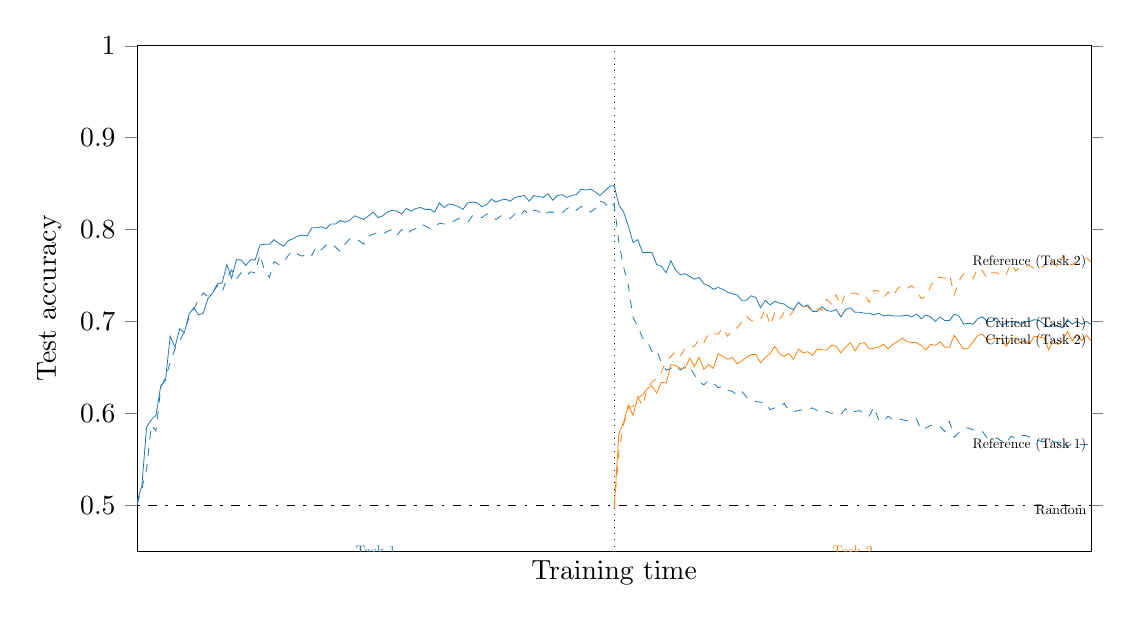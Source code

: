% This file was created by matplotlib2tikz v0.6.18.
\begin{tikzpicture}

\definecolor{color0}{rgb}{0.122,0.467,0.706}
\definecolor{color1}{rgb}{1,0.498,0.055}

\begin{axis}[
every y tick label/.style = {
rotate=0
},
height=8cm,
tick align=outside,
width=13.698cm,
x grid style={white!69.02!black},
xlabel={Training time},
xmajorticks=false,
xmin=0, xmax=202,
y grid style={white!69.02!black},
ylabel={Test accuracy},
ymin=0.45, ymax=1,
ytick pos=both
]
\addplot [line width=0.29pt, black, dotted, forget plot]
table [row sep=\\]{%
101	0 \\
101	1 \\
};
\addplot [line width=0.29pt, black, dash pattern=on 1pt off 3pt on 3pt off 3pt, forget plot]
table [row sep=\\]{%
0	0.5 \\
202	0.5 \\
};
\addplot [line width=0.29pt, color0, forget plot]
table [row sep=\\]{%
0	0.504 \\
1	0.521 \\
2	0.585 \\
3	0.593 \\
4	0.598 \\
5	0.63 \\
6	0.636 \\
7	0.684 \\
8	0.672 \\
9	0.692 \\
10	0.688 \\
11	0.708 \\
12	0.715 \\
13	0.707 \\
14	0.709 \\
15	0.725 \\
16	0.731 \\
17	0.741 \\
18	0.742 \\
19	0.762 \\
20	0.747 \\
21	0.767 \\
22	0.767 \\
23	0.761 \\
24	0.767 \\
25	0.767 \\
26	0.783 \\
27	0.784 \\
28	0.784 \\
29	0.789 \\
30	0.785 \\
31	0.782 \\
32	0.788 \\
33	0.79 \\
34	0.793 \\
35	0.794 \\
36	0.793 \\
37	0.802 \\
38	0.802 \\
39	0.803 \\
40	0.801 \\
41	0.806 \\
42	0.806 \\
43	0.81 \\
44	0.808 \\
45	0.81 \\
46	0.815 \\
47	0.813 \\
48	0.811 \\
49	0.815 \\
50	0.819 \\
51	0.813 \\
52	0.815 \\
53	0.819 \\
54	0.821 \\
55	0.82 \\
56	0.817 \\
57	0.823 \\
58	0.82 \\
59	0.823 \\
60	0.824 \\
61	0.822 \\
62	0.822 \\
63	0.819 \\
64	0.829 \\
65	0.824 \\
66	0.828 \\
67	0.827 \\
68	0.825 \\
69	0.822 \\
70	0.829 \\
71	0.83 \\
72	0.829 \\
73	0.825 \\
74	0.827 \\
75	0.833 \\
76	0.83 \\
77	0.832 \\
78	0.833 \\
79	0.831 \\
80	0.835 \\
81	0.836 \\
82	0.837 \\
83	0.831 \\
84	0.837 \\
85	0.836 \\
86	0.835 \\
87	0.839 \\
88	0.832 \\
89	0.837 \\
90	0.838 \\
91	0.835 \\
92	0.837 \\
93	0.838 \\
94	0.844 \\
95	0.843 \\
96	0.844 \\
97	0.841 \\
98	0.837 \\
99	0.842 \\
100	0.847 \\
101	0.848 \\
102	0.827 \\
103	0.819 \\
104	0.804 \\
105	0.786 \\
106	0.789 \\
107	0.775 \\
108	0.775 \\
109	0.775 \\
110	0.762 \\
111	0.76 \\
112	0.753 \\
113	0.766 \\
114	0.756 \\
115	0.751 \\
116	0.752 \\
117	0.749 \\
118	0.746 \\
119	0.748 \\
120	0.741 \\
121	0.739 \\
122	0.735 \\
123	0.737 \\
124	0.735 \\
125	0.732 \\
126	0.73 \\
127	0.729 \\
128	0.723 \\
129	0.723 \\
130	0.728 \\
131	0.726 \\
132	0.715 \\
133	0.723 \\
134	0.718 \\
135	0.722 \\
136	0.72 \\
137	0.719 \\
138	0.715 \\
139	0.713 \\
140	0.721 \\
141	0.716 \\
142	0.718 \\
143	0.711 \\
144	0.711 \\
145	0.716 \\
146	0.712 \\
147	0.711 \\
148	0.713 \\
149	0.705 \\
150	0.713 \\
151	0.715 \\
152	0.71 \\
153	0.71 \\
154	0.709 \\
155	0.709 \\
156	0.707 \\
157	0.709 \\
158	0.706 \\
159	0.707 \\
160	0.706 \\
161	0.706 \\
162	0.706 \\
163	0.707 \\
164	0.705 \\
165	0.708 \\
166	0.703 \\
167	0.707 \\
168	0.705 \\
169	0.7 \\
170	0.705 \\
171	0.701 \\
172	0.701 \\
173	0.708 \\
174	0.706 \\
175	0.697 \\
176	0.698 \\
177	0.697 \\
178	0.703 \\
179	0.705 \\
180	0.7 \\
181	0.7 \\
182	0.704 \\
183	0.696 \\
184	0.698 \\
185	0.7 \\
186	0.7 \\
187	0.697 \\
188	0.7 \\
189	0.7 \\
190	0.702 \\
191	0.701 \\
192	0.697 \\
193	0.694 \\
194	0.697 \\
195	0.695 \\
196	0.693 \\
197	0.702 \\
198	0.697 \\
199	0.7 \\
200	0.697 \\
201	0.7 \\
202	0.697 \\
};
\addplot [line width=0.29pt, color0, dashed, forget plot]
table [row sep=\\]{%
0	0.501 \\
1	0.518 \\
2	0.539 \\
3	0.587 \\
4	0.581 \\
5	0.628 \\
6	0.639 \\
7	0.655 \\
8	0.67 \\
9	0.679 \\
10	0.689 \\
11	0.705 \\
12	0.713 \\
13	0.724 \\
14	0.731 \\
15	0.727 \\
16	0.732 \\
17	0.739 \\
18	0.732 \\
19	0.747 \\
20	0.756 \\
21	0.746 \\
22	0.753 \\
23	0.749 \\
24	0.754 \\
25	0.753 \\
26	0.773 \\
27	0.755 \\
28	0.748 \\
29	0.765 \\
30	0.762 \\
31	0.764 \\
32	0.772 \\
33	0.777 \\
34	0.773 \\
35	0.771 \\
36	0.775 \\
37	0.772 \\
38	0.782 \\
39	0.778 \\
40	0.783 \\
41	0.785 \\
42	0.781 \\
43	0.776 \\
44	0.784 \\
45	0.79 \\
46	0.79 \\
47	0.788 \\
48	0.784 \\
49	0.793 \\
50	0.795 \\
51	0.797 \\
52	0.795 \\
53	0.798 \\
54	0.8 \\
55	0.794 \\
56	0.8 \\
57	0.795 \\
58	0.799 \\
59	0.801 \\
60	0.806 \\
61	0.804 \\
62	0.801 \\
63	0.803 \\
64	0.807 \\
65	0.806 \\
66	0.807 \\
67	0.809 \\
68	0.812 \\
69	0.81 \\
70	0.808 \\
71	0.815 \\
72	0.814 \\
73	0.813 \\
74	0.817 \\
75	0.816 \\
76	0.811 \\
77	0.815 \\
78	0.815 \\
79	0.812 \\
80	0.817 \\
81	0.814 \\
82	0.821 \\
83	0.816 \\
84	0.821 \\
85	0.82 \\
86	0.815 \\
87	0.819 \\
88	0.819 \\
89	0.818 \\
90	0.818 \\
91	0.823 \\
92	0.825 \\
93	0.821 \\
94	0.825 \\
95	0.824 \\
96	0.819 \\
97	0.823 \\
98	0.831 \\
99	0.829 \\
100	0.823 \\
101	0.828 \\
102	0.786 \\
103	0.759 \\
104	0.739 \\
105	0.704 \\
106	0.695 \\
107	0.682 \\
108	0.679 \\
109	0.667 \\
110	0.669 \\
111	0.655 \\
112	0.647 \\
113	0.649 \\
114	0.652 \\
115	0.647 \\
116	0.651 \\
117	0.65 \\
118	0.642 \\
119	0.634 \\
120	0.631 \\
121	0.636 \\
122	0.633 \\
123	0.628 \\
124	0.629 \\
125	0.625 \\
126	0.624 \\
127	0.62 \\
128	0.624 \\
129	0.618 \\
130	0.614 \\
131	0.613 \\
132	0.612 \\
133	0.612 \\
134	0.604 \\
135	0.606 \\
136	0.606 \\
137	0.611 \\
138	0.603 \\
139	0.602 \\
140	0.603 \\
141	0.604 \\
142	0.604 \\
143	0.606 \\
144	0.603 \\
145	0.601 \\
146	0.602 \\
147	0.6 \\
148	0.601 \\
149	0.599 \\
150	0.605 \\
151	0.601 \\
152	0.602 \\
153	0.603 \\
154	0.598 \\
155	0.597 \\
156	0.607 \\
157	0.593 \\
158	0.591 \\
159	0.597 \\
160	0.593 \\
161	0.594 \\
162	0.593 \\
163	0.592 \\
164	0.594 \\
165	0.594 \\
166	0.582 \\
167	0.584 \\
168	0.587 \\
169	0.587 \\
170	0.586 \\
171	0.58 \\
172	0.591 \\
173	0.574 \\
174	0.579 \\
175	0.584 \\
176	0.584 \\
177	0.582 \\
178	0.581 \\
179	0.58 \\
180	0.573 \\
181	0.572 \\
182	0.573 \\
183	0.57 \\
184	0.567 \\
185	0.575 \\
186	0.573 \\
187	0.576 \\
188	0.576 \\
189	0.574 \\
190	0.573 \\
191	0.57 \\
192	0.569 \\
193	0.573 \\
194	0.569 \\
195	0.568 \\
196	0.571 \\
197	0.564 \\
198	0.567 \\
199	0.567 \\
200	0.566 \\
201	0.566 \\
202	0.566 \\
};
\addplot [line width=0.29pt, color1, forget plot]
table [row sep=\\]{%
101	0.496 \\
102	0.578 \\
103	0.59 \\
104	0.609 \\
105	0.598 \\
106	0.617 \\
107	0.62 \\
108	0.627 \\
109	0.63 \\
110	0.622 \\
111	0.634 \\
112	0.633 \\
113	0.653 \\
114	0.652 \\
115	0.649 \\
116	0.649 \\
117	0.66 \\
118	0.651 \\
119	0.661 \\
120	0.648 \\
121	0.653 \\
122	0.649 \\
123	0.665 \\
124	0.662 \\
125	0.659 \\
126	0.661 \\
127	0.654 \\
128	0.657 \\
129	0.661 \\
130	0.664 \\
131	0.664 \\
132	0.655 \\
133	0.661 \\
134	0.665 \\
135	0.673 \\
136	0.665 \\
137	0.662 \\
138	0.665 \\
139	0.659 \\
140	0.67 \\
141	0.666 \\
142	0.667 \\
143	0.663 \\
144	0.67 \\
145	0.669 \\
146	0.669 \\
147	0.674 \\
148	0.673 \\
149	0.666 \\
150	0.672 \\
151	0.677 \\
152	0.668 \\
153	0.676 \\
154	0.677 \\
155	0.67 \\
156	0.671 \\
157	0.672 \\
158	0.675 \\
159	0.67 \\
160	0.675 \\
161	0.678 \\
162	0.682 \\
163	0.678 \\
164	0.677 \\
165	0.677 \\
166	0.674 \\
167	0.669 \\
168	0.675 \\
169	0.674 \\
170	0.678 \\
171	0.672 \\
172	0.672 \\
173	0.685 \\
174	0.677 \\
175	0.67 \\
176	0.671 \\
177	0.678 \\
178	0.685 \\
179	0.686 \\
180	0.68 \\
181	0.681 \\
182	0.682 \\
183	0.681 \\
184	0.673 \\
185	0.682 \\
186	0.682 \\
187	0.677 \\
188	0.679 \\
189	0.676 \\
190	0.684 \\
191	0.683 \\
192	0.682 \\
193	0.669 \\
194	0.68 \\
195	0.675 \\
196	0.68 \\
197	0.689 \\
198	0.679 \\
199	0.686 \\
200	0.679 \\
201	0.685 \\
202	0.679 \\
};
\addplot [line width=0.29pt, color1, dashed, forget plot]
table [row sep=\\]{%
101	0.497 \\
102	0.558 \\
103	0.588 \\
104	0.606 \\
105	0.608 \\
106	0.618 \\
107	0.608 \\
108	0.627 \\
109	0.634 \\
110	0.638 \\
111	0.645 \\
112	0.657 \\
113	0.662 \\
114	0.667 \\
115	0.662 \\
116	0.671 \\
117	0.672 \\
118	0.673 \\
119	0.681 \\
120	0.677 \\
121	0.687 \\
122	0.687 \\
123	0.686 \\
124	0.693 \\
125	0.684 \\
126	0.691 \\
127	0.693 \\
128	0.699 \\
129	0.706 \\
130	0.701 \\
131	0.7 \\
132	0.702 \\
133	0.714 \\
134	0.696 \\
135	0.709 \\
136	0.702 \\
137	0.71 \\
138	0.705 \\
139	0.712 \\
140	0.714 \\
141	0.716 \\
142	0.716 \\
143	0.71 \\
144	0.714 \\
145	0.712 \\
146	0.724 \\
147	0.719 \\
148	0.729 \\
149	0.717 \\
150	0.731 \\
151	0.73 \\
152	0.731 \\
153	0.729 \\
154	0.729 \\
155	0.721 \\
156	0.734 \\
157	0.733 \\
158	0.726 \\
159	0.732 \\
160	0.727 \\
161	0.736 \\
162	0.739 \\
163	0.736 \\
164	0.739 \\
165	0.733 \\
166	0.725 \\
167	0.727 \\
168	0.738 \\
169	0.748 \\
170	0.748 \\
171	0.747 \\
172	0.751 \\
173	0.729 \\
174	0.744 \\
175	0.752 \\
176	0.749 \\
177	0.747 \\
178	0.758 \\
179	0.755 \\
180	0.747 \\
181	0.753 \\
182	0.753 \\
183	0.749 \\
184	0.751 \\
185	0.763 \\
186	0.755 \\
187	0.76 \\
188	0.76 \\
189	0.761 \\
190	0.757 \\
191	0.758 \\
192	0.76 \\
193	0.769 \\
194	0.763 \\
195	0.759 \\
196	0.771 \\
197	0.762 \\
198	0.762 \\
199	0.765 \\
200	0.768 \\
201	0.769 \\
202	0.765 \\
};
\node at (axis cs:50.5,0.45)[
  scale=0.5,
  text=color0,
  rotate=0.0
]{ Task 1};
\node at (axis cs:151.5,0.45)[
  scale=0.5,
  text=color1,
  rotate=0.0
]{ Task 2};
\node at (axis cs:202,0.495)[
  scale=0.5,
  anchor= east,
  text=black,
  rotate=0.0
]{ Random};
\node at (axis cs:202,0.697)[
  scale=0.5,
  anchor= east,
  text=black,
  rotate=0.0
]{ Critical (Task 1)};
\node at (axis cs:202,0.679)[
  scale=0.5,
  anchor= east,
  text=black,
  rotate=0.0
]{ Critical (Task 2)};
\node at (axis cs:202,0.566)[
  scale=0.5,
  anchor= east,
  text=black,
  rotate=0.0
]{ Reference (Task 1)};
\node at (axis cs:202,0.765)[
  scale=0.5,
  anchor= east,
  text=black,
  rotate=0.0
]{ Reference (Task 2)};
\end{axis}

\end{tikzpicture}